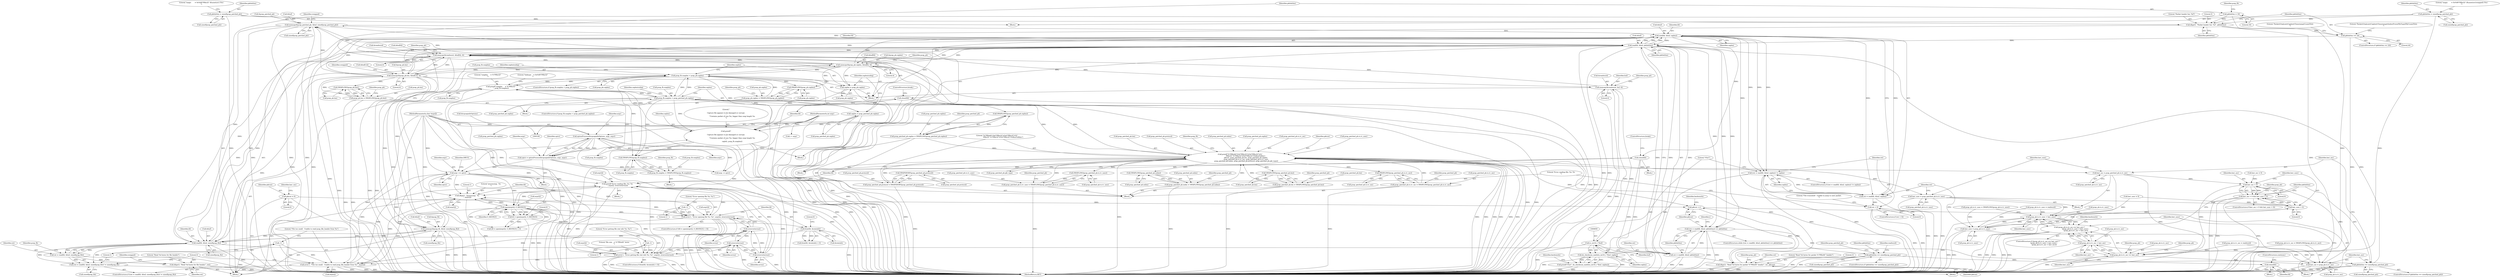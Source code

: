 digraph "0_tcpreplay_d689d14dbcd768c028eab2fb378d849e543dcfe9@API" {
"1000511" [label="(Call,memcpy(&pcap_patched_ph, &buf, sizeof(pcap_patched_ph)))"];
"1000641" [label="(Call,memcpy(&readword, &buf[4], 4))"];
"1000629" [label="(Call,memcpy(&readword, buf, 4))"];
"1000858" [label="(Call,(u_int16_t *)buf)"];
"1000656" [label="(Call,memcpy(&pcap_ph.caplen, &buf[8], 4))"];
"1000725" [label="(Call,pcap_fh.snaplen < pcap_ph.caplen)"];
"1000423" [label="(Call,printf(\"snaplen     = %\"PRIu32\"\n\", pcap_fh.snaplen))"];
"1000744" [label="(Call,printf(\"\n\nCapture file appears to be damaged or corrupt.\n\"\n                        \"Contains packet of size %u, bigger than snap length %u\n\",\n                        caplen, pcap_fh.snaplen))"];
"1000622" [label="(Call,caplen = pcap_patched_ph.caplen)"];
"1000611" [label="(Call,pcap_fh.snaplen < pcap_patched_ph.caplen)"];
"1000582" [label="(Call,printf(\"%\"PRIu64\"\t%4\"PRIu32\"\t\t%4\"PRIu32\"\t\t%\"\n                        PRIx32\".%\"PRIx32\"\t\t%4\"PRIu32\"\t%4hu\t%4hhu\", \n                        pktcnt, pcap_patched_ph.len, pcap_patched_ph.caplen, \n                        pcap_patched_ph.ts.tv_sec, pcap_patched_ph.ts.tv_usec,\n                        pcap_patched_ph.index, pcap_patched_ph.protocol, pcap_patched_ph.pkt_type))"];
"1000494" [label="(Call,dbgx(3, \"Read %d bytes for packet %\"PRIu64\" header\", ret, pktcnt))"];
"1000477" [label="(Call,ret = read(fd, &buf, pkthdrlen))"];
"1000479" [label="(Call,read(fd, &buf, pkthdrlen))"];
"1000829" [label="(Call,read(fd, &buf, caplen))"];
"1000666" [label="(Call,memcpy(&pcap_ph.len, &buf[12], 4))"];
"1000692" [label="(Call,pcap_ph.len = SWAPLONG(pcap_ph.len))"];
"1000696" [label="(Call,SWAPLONG(pcap_ph.len))"];
"1000511" [label="(Call,memcpy(&pcap_patched_ph, &buf, sizeof(pcap_patched_ph)))"];
"1000736" [label="(Call,caplen = pcap_ph.caplen)"];
"1000211" [label="(Call,read(fd, &buf, sizeof(pcap_fh)))"];
"1000186" [label="(Call,fstat(fd, &statinfo))"];
"1000167" [label="(Call,fd = open(argv[i], O_RDONLY))"];
"1000169" [label="(Call,open(argv[i], O_RDONLY))"];
"1000140" [label="(Call,argv += optct)"];
"1000130" [label="(Call,optct = optionProcess(&tcpcapinfoOptions, argc, argv))"];
"1000132" [label="(Call,optionProcess(&tcpcapinfoOptions, argc, argv))"];
"1000109" [label="(MethodParameterIn,int argc)"];
"1000110" [label="(MethodParameterIn,char *argv[])"];
"1000159" [label="(Call,dbgx(1, \"processing:  %s\n\", argv[i]))"];
"1000841" [label="(Call,printf(\"Error reading file: %s: %s\n\", argv[i], strerror(errno)))"];
"1000219" [label="(Call,errx(-1, \"File too small.  Unable to read pcap_file_header from %s\", argv[i]))"];
"1000220" [label="(Call,-1)"];
"1000175" [label="(Call,errx(-1, \"Error opening file %s: %s\", argv[i], strerror(errno)))"];
"1000176" [label="(Call,-1)"];
"1000182" [label="(Call,strerror(errno))"];
"1000198" [label="(Call,strerror(errno))"];
"1000846" [label="(Call,strerror(errno))"];
"1000191" [label="(Call,errx(-1, \"Error getting file stat info %s: %s\", argv[i], strerror(errno)))"];
"1000192" [label="(Call,-1)"];
"1000233" [label="(Call,memcpy(&pcap_fh, &buf, sizeof(pcap_fh)))"];
"1000790" [label="(Call,pkthdrlen == sizeof(pcap_patched_ph))"];
"1000506" [label="(Call,pkthdrlen == sizeof(pcap_patched_ph))"];
"1000476" [label="(Call,(ret = read(fd, &buf, pkthdrlen)) == pkthdrlen)"];
"1000456" [label="(Call,pkthdrlen == 24)"];
"1000451" [label="(Call,dbgx(5, \"Packet header len: %d\", pkthdrlen))"];
"1000267" [label="(Call,pkthdrlen = sizeof(pcap_patched_ph))"];
"1000240" [label="(Call,pkthdrlen = 16)"];
"1000278" [label="(Call,pkthdrlen = sizeof(pcap_patched_ph))"];
"1000486" [label="(Call,pktcnt ++)"];
"1000466" [label="(Call,pktcnt = 0)"];
"1000534" [label="(Call,pcap_patched_ph.len = SWAPLONG(pcap_patched_ph.len))"];
"1000538" [label="(Call,SWAPLONG(pcap_patched_ph.len))"];
"1000526" [label="(Call,pcap_patched_ph.caplen = SWAPLONG(pcap_patched_ph.caplen))"];
"1000530" [label="(Call,SWAPLONG(pcap_patched_ph.caplen))"];
"1000542" [label="(Call,pcap_patched_ph.ts.tv_sec = SWAPLONG(pcap_patched_ph.ts.tv_sec))"];
"1000548" [label="(Call,SWAPLONG(pcap_patched_ph.ts.tv_sec))"];
"1000554" [label="(Call,pcap_patched_ph.ts.tv_usec = SWAPLONG(pcap_patched_ph.ts.tv_usec))"];
"1000560" [label="(Call,SWAPLONG(pcap_patched_ph.ts.tv_usec))"];
"1000566" [label="(Call,pcap_patched_ph.index = SWAPLONG(pcap_patched_ph.index))"];
"1000570" [label="(Call,SWAPLONG(pcap_patched_ph.index))"];
"1000574" [label="(Call,pcap_patched_ph.protocol = SWAPSHORT(pcap_patched_ph.protocol))"];
"1000578" [label="(Call,SWAPSHORT(pcap_patched_ph.protocol))"];
"1000389" [label="(Call,pcap_fh.snaplen = SWAPLONG(pcap_fh.snaplen))"];
"1000393" [label="(Call,SWAPLONG(pcap_fh.snaplen))"];
"1000684" [label="(Call,pcap_ph.caplen = SWAPLONG(pcap_ph.caplen))"];
"1000688" [label="(Call,SWAPLONG(pcap_ph.caplen))"];
"1000208" [label="(Call,(ret = read(fd, &buf, sizeof(pcap_fh))) != sizeof(pcap_fh))"];
"1000209" [label="(Call,ret = read(fd, &buf, sizeof(pcap_fh)))"];
"1000226" [label="(Call,dbgx(3, \"Read %d bytes for file header\", ret))"];
"1000826" [label="(Call,(ret = read(fd, &buf, caplen)) != caplen)"];
"1000857" [label="(Call,do_checksum_math((u_int16_t *)buf, caplen))"];
"1000855" [label="(Call,printf(\"\t%x\t\", do_checksum_math((u_int16_t *)buf, caplen)))"];
"1000827" [label="(Call,ret = read(fd, &buf, caplen))"];
"1000837" [label="(Call,ret < 0)"];
"1000852" [label="(Call,close(fd))"];
"1000795" [label="(Call,last_sec = pcap_patched_ph.ts.tv_sec)"];
"1000755" [label="(Call,last_sec > 0)"];
"1000754" [label="(Call,last_sec > 0 && last_usec > 0)"];
"1000764" [label="(Call,pcap_ph.ts.tv_sec == last_sec)"];
"1000778" [label="(Call,pcap_ph.ts.tv_sec < last_sec)"];
"1000763" [label="(Call,(pcap_ph.ts.tv_sec == last_sec) ? \n                        (pcap_ph.ts.tv_usec < last_usec) : \n                        (pcap_ph.ts.tv_sec < last_sec))"];
"1000811" [label="(Call,last_sec = pcap_ph.ts.tv_sec)"];
"1000802" [label="(Call,last_usec = pcap_patched_ph.ts.tv_usec)"];
"1000758" [label="(Call,last_usec > 0)"];
"1000771" [label="(Call,pcap_ph.ts.tv_usec < last_usec)"];
"1000818" [label="(Call,last_usec = pcap_ph.ts.tv_usec)"];
"1000750" [label="(Call,close(fd))"];
"1000448" [label="(Call,close(fd))"];
"1000177" [label="(Literal,1)"];
"1000797" [label="(Call,pcap_patched_ph.ts.tv_sec)"];
"1000241" [label="(Identifier,pkthdrlen)"];
"1000596" [label="(Call,pcap_patched_ph.ts.tv_usec)"];
"1000830" [label="(Identifier,fd)"];
"1000841" [label="(Call,printf(\"Error reading file: %s: %s\n\", argv[i], strerror(errno)))"];
"1000231" [label="(Identifier,swapped)"];
"1000810" [label="(Block,)"];
"1000764" [label="(Call,pcap_ph.ts.tv_sec == last_sec)"];
"1000498" [label="(Identifier,pktcnt)"];
"1000269" [label="(Call,sizeof(pcap_patched_ph))"];
"1000229" [label="(Identifier,ret)"];
"1000585" [label="(Call,pcap_patched_ph.len)"];
"1000750" [label="(Call,close(fd))"];
"1000568" [label="(Identifier,pcap_patched_ph)"];
"1000762" [label="(ControlStructure,if ((pcap_ph.ts.tv_sec == last_sec) ? \n                        (pcap_ph.ts.tv_usec < last_usec) : \n                        (pcap_ph.ts.tv_sec < last_sec)))"];
"1000494" [label="(Call,dbgx(3, \"Read %d bytes for packet %\"PRIu64\" header\", ret, pktcnt))"];
"1000170" [label="(Call,argv[i])"];
"1000763" [label="(Call,(pcap_ph.ts.tv_sec == last_sec) ? \n                        (pcap_ph.ts.tv_usec < last_usec) : \n                        (pcap_ph.ts.tv_sec < last_sec))"];
"1000222" [label="(Literal,\"File too small.  Unable to read pcap_file_header from %s\")"];
"1000452" [label="(Literal,5)"];
"1000756" [label="(Identifier,last_sec)"];
"1000554" [label="(Call,pcap_patched_ph.ts.tv_usec = SWAPLONG(pcap_patched_ph.ts.tv_usec))"];
"1000629" [label="(Call,memcpy(&readword, buf, 4))"];
"1000851" [label="(Literal,\"File truncated!  Unable to jump to next packet.\n\")"];
"1000752" [label="(ControlStructure,break;)"];
"1000481" [label="(Call,&buf)"];
"1000734" [label="(Identifier,caplentoobig)"];
"1000207" [label="(ControlStructure,if ((ret = read(fd, &buf, sizeof(pcap_fh))) != sizeof(pcap_fh)))"];
"1000495" [label="(Literal,3)"];
"1000839" [label="(Literal,0)"];
"1000484" [label="(Identifier,pkthdrlen)"];
"1000489" [label="(Identifier,backwards)"];
"1000133" [label="(Call,&tcpcapinfoOptions)"];
"1000283" [label="(Literal,\"magic       = 0x%08\"PRIx32\" (Kuznetzov/swapped) (%s)\n\")"];
"1000833" [label="(Identifier,caplen)"];
"1000543" [label="(Call,pcap_patched_ph.ts.tv_sec)"];
"1000486" [label="(Call,pktcnt ++)"];
"1000545" [label="(Identifier,pcap_patched_ph)"];
"1000210" [label="(Identifier,ret)"];
"1000487" [label="(Identifier,pktcnt)"];
"1000507" [label="(Identifier,pkthdrlen)"];
"1000178" [label="(Literal,\"Error opening file %s: %s\")"];
"1000278" [label="(Call,pkthdrlen = sizeof(pcap_patched_ph))"];
"1000199" [label="(Identifier,errno)"];
"1000522" [label="(Block,)"];
"1000767" [label="(Identifier,pcap_ph)"];
"1000661" [label="(Call,&buf[8])"];
"1000794" [label="(Block,)"];
"1000212" [label="(Identifier,fd)"];
"1000137" [label="(Call,argc -= optct)"];
"1000787" [label="(Identifier,backwards)"];
"1000825" [label="(ControlStructure,if ((ret = read(fd, &buf, caplen)) != caplen))"];
"1000641" [label="(Call,memcpy(&readword, &buf[4], 4))"];
"1000567" [label="(Call,pcap_patched_ph.index)"];
"1000516" [label="(Call,sizeof(pcap_patched_ph))"];
"1000612" [label="(Call,pcap_fh.snaplen)"];
"1000188" [label="(Call,&statinfo)"];
"1000455" [label="(ControlStructure,if (pkthdrlen == 24))"];
"1000771" [label="(Call,pcap_ph.ts.tv_usec < last_usec)"];
"1000161" [label="(Literal,\"processing:  %s\n\")"];
"1000157" [label="(Identifier,i)"];
"1000228" [label="(Literal,\"Read %d bytes for file header\")"];
"1000472" [label="(Call,last_usec = 0)"];
"1000132" [label="(Call,optionProcess(&tcpcapinfoOptions, argc, argv))"];
"1000628" [label="(Block,)"];
"1000777" [label="(Identifier,last_usec)"];
"1000234" [label="(Call,&pcap_fh)"];
"1000865" [label="(Identifier,backwards)"];
"1000760" [label="(Literal,0)"];
"1000604" [label="(Call,pcap_patched_ph.protocol)"];
"1000478" [label="(Identifier,ret)"];
"1000743" [label="(Block,)"];
"1000620" [label="(Identifier,caplentoobig)"];
"1000583" [label="(Literal,\"%\"PRIu64\"\t%4\"PRIu32\"\t\t%4\"PRIu32\"\t\t%\"\n                        PRIx32\".%\"PRIx32\"\t\t%4\"PRIu32\"\t%4hu\t%4hhu\")"];
"1000613" [label="(Identifier,pcap_fh)"];
"1000356" [label="(Block,)"];
"1000424" [label="(Literal,\"snaplen     = %\"PRIu32\"\n\")"];
"1000530" [label="(Call,SWAPLONG(pcap_patched_ph.caplen))"];
"1000561" [label="(Call,pcap_patched_ph.ts.tv_usec)"];
"1000759" [label="(Identifier,last_usec)"];
"1000804" [label="(Call,pcap_patched_ph.ts.tv_usec)"];
"1000819" [label="(Identifier,last_usec)"];
"1000219" [label="(Call,errx(-1, \"File too small.  Unable to read pcap_file_header from %s\", argv[i]))"];
"1000837" [label="(Call,ret < 0)"];
"1000445" [label="(Block,)"];
"1000394" [label="(Call,pcap_fh.snaplen)"];
"1000176" [label="(Call,-1)"];
"1000465" [label="(Literal,\"Packet\tOrigLen\t\tCaplen\t\tTimestamp\tCsum\tNote\n\")"];
"1000242" [label="(Literal,16)"];
"1000505" [label="(ControlStructure,if (pkthdrlen == sizeof(pcap_patched_ph)))"];
"1000688" [label="(Call,SWAPLONG(pcap_ph.caplen))"];
"1000860" [label="(Identifier,buf)"];
"1000195" [label="(Call,argv[i])"];
"1000665" [label="(Literal,4)"];
"1000666" [label="(Call,memcpy(&pcap_ph.len, &buf[12], 4))"];
"1000245" [label="(Identifier,pcap_fh)"];
"1000280" [label="(Call,sizeof(pcap_patched_ph))"];
"1000179" [label="(Call,argv[i])"];
"1000227" [label="(Literal,3)"];
"1000536" [label="(Identifier,pcap_patched_ph)"];
"1000393" [label="(Call,SWAPLONG(pcap_fh.snaplen))"];
"1000755" [label="(Call,last_sec > 0)"];
"1000834" [label="(Identifier,caplen)"];
"1000753" [label="(ControlStructure,if (last_sec > 0 && last_usec > 0))"];
"1000501" [label="(Identifier,pcap_ph)"];
"1000846" [label="(Call,strerror(errno))"];
"1000508" [label="(Call,sizeof(pcap_patched_ph))"];
"1000560" [label="(Call,SWAPLONG(pcap_patched_ph.ts.tv_usec))"];
"1000173" [label="(Identifier,O_RDONLY)"];
"1000757" [label="(Literal,0)"];
"1000758" [label="(Call,last_usec > 0)"];
"1000451" [label="(Call,dbgx(5, \"Packet header len: %d\", pkthdrlen))"];
"1000712" [label="(Call,pcap_ph.ts.tv_usec = SWAPLONG(pcap_ph.ts.tv_usec))"];
"1000642" [label="(Call,&readword)"];
"1000649" [label="(Call,pcap_ph.ts.tv_usec = readword)"];
"1000790" [label="(Call,pkthdrlen == sizeof(pcap_patched_ph))"];
"1000703" [label="(Identifier,pcap_ph)"];
"1000479" [label="(Call,read(fd, &buf, pkthdrlen))"];
"1000466" [label="(Call,pktcnt = 0)"];
"1000470" [label="(Identifier,last_sec)"];
"1000226" [label="(Call,dbgx(3, \"Read %d bytes for file header\", ret))"];
"1000634" [label="(Call,pcap_ph.ts.tv_sec = readword)"];
"1000131" [label="(Identifier,optct)"];
"1000476" [label="(Call,(ret = read(fd, &buf, pkthdrlen)) == pkthdrlen)"];
"1000555" [label="(Call,pcap_patched_ph.ts.tv_usec)"];
"1000429" [label="(Literal,\"linktype    = 0x%08\"PRIx32\"\n\")"];
"1000190" [label="(Literal,0)"];
"1000692" [label="(Call,pcap_ph.len = SWAPLONG(pcap_ph.len))"];
"1000633" [label="(Literal,4)"];
"1000737" [label="(Identifier,caplen)"];
"1000138" [label="(Identifier,argc)"];
"1000607" [label="(Call,pcap_patched_ph.pkt_type)"];
"1000469" [label="(Call,last_sec = 0)"];
"1000162" [label="(Call,argv[i])"];
"1000818" [label="(Call,last_usec = pcap_ph.ts.tv_usec)"];
"1000538" [label="(Call,SWAPLONG(pcap_patched_ph.len))"];
"1000644" [label="(Call,&buf[4])"];
"1000770" [label="(Identifier,last_sec)"];
"1000130" [label="(Call,optct = optionProcess(&tcpcapinfoOptions, argc, argv))"];
"1000774" [label="(Identifier,pcap_ph)"];
"1000784" [label="(Identifier,last_sec)"];
"1000778" [label="(Call,pcap_ph.ts.tv_sec < last_sec)"];
"1000813" [label="(Call,pcap_ph.ts.tv_sec)"];
"1000836" [label="(ControlStructure,if (ret < 0))"];
"1000475" [label="(ControlStructure,while ((ret = read(fd, &buf, pkthdrlen)) == pkthdrlen))"];
"1000829" [label="(Call,read(fd, &buf, caplen))"];
"1000724" [label="(ControlStructure,if (pcap_fh.snaplen < pcap_ph.caplen))"];
"1000526" [label="(Call,pcap_patched_ph.caplen = SWAPLONG(pcap_patched_ph.caplen))"];
"1000184" [label="(ControlStructure,if (fstat(fd, &statinfo) < 0))"];
"1000247" [label="(Block,)"];
"1000238" [label="(Call,sizeof(pcap_fh))"];
"1000175" [label="(Call,errx(-1, \"Error opening file %s: %s\", argv[i], strerror(errno)))"];
"1000576" [label="(Identifier,pcap_patched_ph)"];
"1000141" [label="(Identifier,argv)"];
"1000535" [label="(Call,pcap_patched_ph.len)"];
"1000582" [label="(Call,printf(\"%\"PRIu64\"\t%4\"PRIu32\"\t\t%4\"PRIu32\"\t\t%\"\n                        PRIx32\".%\"PRIx32\"\t\t%4\"PRIu32\"\t%4hu\t%4hhu\", \n                        pktcnt, pcap_patched_ph.len, pcap_patched_ph.caplen, \n                        pcap_patched_ph.ts.tv_sec, pcap_patched_ph.ts.tv_usec,\n                        pcap_patched_ph.index, pcap_patched_ph.protocol, pcap_patched_ph.pkt_type))"];
"1000611" [label="(Call,pcap_fh.snaplen < pcap_patched_ph.caplen)"];
"1000678" [label="(Identifier,swapped)"];
"1000268" [label="(Identifier,pkthdrlen)"];
"1000779" [label="(Call,pcap_ph.ts.tv_sec)"];
"1000191" [label="(Call,errx(-1, \"Error getting file stat info %s: %s\", argv[i], strerror(errno)))"];
"1000389" [label="(Call,pcap_fh.snaplen = SWAPLONG(pcap_fh.snaplen))"];
"1000140" [label="(Call,argv += optct)"];
"1000689" [label="(Call,pcap_ph.caplen)"];
"1000843" [label="(Call,argv[i])"];
"1000630" [label="(Call,&readword)"];
"1000828" [label="(Identifier,ret)"];
"1000601" [label="(Call,pcap_patched_ph.index)"];
"1000183" [label="(Identifier,errno)"];
"1000174" [label="(Literal,0)"];
"1000736" [label="(Call,caplen = pcap_ph.caplen)"];
"1000575" [label="(Call,pcap_patched_ph.protocol)"];
"1000847" [label="(Identifier,errno)"];
"1000853" [label="(Identifier,fd)"];
"1000693" [label="(Call,pcap_ph.len)"];
"1000233" [label="(Call,memcpy(&pcap_fh, &buf, sizeof(pcap_fh)))"];
"1000615" [label="(Call,pcap_patched_ph.caplen)"];
"1000842" [label="(Literal,\"Error reading file: %s: %s\n\")"];
"1000192" [label="(Call,-1)"];
"1000457" [label="(Identifier,pkthdrlen)"];
"1000680" [label="(Block,)"];
"1000632" [label="(Identifier,buf)"];
"1000588" [label="(Call,pcap_patched_ph.caplen)"];
"1000542" [label="(Call,pcap_patched_ph.ts.tv_sec = SWAPLONG(pcap_patched_ph.ts.tv_sec))"];
"1000480" [label="(Identifier,fd)"];
"1000456" [label="(Call,pkthdrlen == 24)"];
"1000213" [label="(Call,&buf)"];
"1000458" [label="(Literal,24)"];
"1000520" [label="(Identifier,swapped)"];
"1000158" [label="(Block,)"];
"1000751" [label="(Identifier,fd)"];
"1000622" [label="(Call,caplen = pcap_patched_ph.caplen)"];
"1000198" [label="(Call,strerror(errno))"];
"1000856" [label="(Literal,\"\t%x\t\")"];
"1000208" [label="(Call,(ret = read(fd, &buf, sizeof(pcap_fh))) != sizeof(pcap_fh))"];
"1000745" [label="(Literal,\"\n\nCapture file appears to be damaged or corrupt.\n\"\n                        \"Contains packet of size %u, bigger than snap length %u\n\")"];
"1000657" [label="(Call,&pcap_ph.caplen)"];
"1000186" [label="(Call,fstat(fd, &statinfo))"];
"1000109" [label="(MethodParameterIn,int argc)"];
"1000827" [label="(Call,ret = read(fd, &buf, caplen))"];
"1000110" [label="(MethodParameterIn,char *argv[])"];
"1000512" [label="(Call,&pcap_patched_ph)"];
"1000193" [label="(Literal,1)"];
"1000566" [label="(Call,pcap_patched_ph.index = SWAPLONG(pcap_patched_ph.index))"];
"1000656" [label="(Call,memcpy(&pcap_ph.caplen, &buf[8], 4))"];
"1000215" [label="(Call,sizeof(pcap_fh))"];
"1000803" [label="(Identifier,last_usec)"];
"1000781" [label="(Identifier,pcap_ph)"];
"1000802" [label="(Call,last_usec = pcap_patched_ph.ts.tv_usec)"];
"1000652" [label="(Identifier,pcap_ph)"];
"1000267" [label="(Call,pkthdrlen = sizeof(pcap_patched_ph))"];
"1000454" [label="(Identifier,pkthdrlen)"];
"1000453" [label="(Literal,\"Packet header len: %d\")"];
"1000631" [label="(Identifier,readword)"];
"1000511" [label="(Call,memcpy(&pcap_patched_ph, &buf, sizeof(pcap_patched_ph)))"];
"1000899" [label="(MethodReturn,RET)"];
"1000167" [label="(Call,fd = open(argv[i], O_RDONLY))"];
"1000153" [label="(Call,i < argc)"];
"1000548" [label="(Call,SWAPLONG(pcap_patched_ph.ts.tv_sec))"];
"1000789" [label="(ControlStructure,if (pkthdrlen == sizeof(pcap_patched_ph)))"];
"1000549" [label="(Call,pcap_patched_ph.ts.tv_sec)"];
"1000623" [label="(Identifier,caplen)"];
"1000185" [label="(Call,fstat(fd, &statinfo) < 0)"];
"1000423" [label="(Call,printf(\"snaplen     = %\"PRIu32\"\n\", pcap_fh.snaplen))"];
"1000539" [label="(Call,pcap_patched_ph.len)"];
"1000217" [label="(Call,sizeof(pcap_fh))"];
"1000220" [label="(Call,-1)"];
"1000497" [label="(Identifier,ret)"];
"1000725" [label="(Call,pcap_fh.snaplen < pcap_ph.caplen)"];
"1000135" [label="(Identifier,argc)"];
"1000201" [label="(Literal,\"file size   = %\"PRIu64\" bytes\n\")"];
"1000697" [label="(Call,pcap_ph.len)"];
"1000399" [label="(Identifier,pcap_fh)"];
"1000168" [label="(Identifier,fd)"];
"1000390" [label="(Call,pcap_fh.snaplen)"];
"1000182" [label="(Call,strerror(errno))"];
"1000272" [label="(Literal,\"magic       = 0x%08\"PRIx32\" (Kuznetzov) (%s)\n\")"];
"1000857" [label="(Call,do_checksum_math((u_int16_t *)buf, caplen))"];
"1000855" [label="(Call,printf(\"\t%x\t\", do_checksum_math((u_int16_t *)buf, caplen)))"];
"1000729" [label="(Call,pcap_ph.caplen)"];
"1000637" [label="(Identifier,pcap_ph)"];
"1000746" [label="(Identifier,caplen)"];
"1000165" [label="(ControlStructure,if ((fd = open(argv[i], O_RDONLY)) < 0))"];
"1000531" [label="(Call,pcap_patched_ph.caplen)"];
"1000772" [label="(Call,pcap_ph.ts.tv_usec)"];
"1000450" [label="(ControlStructure,continue;)"];
"1000591" [label="(Call,pcap_patched_ph.ts.tv_sec)"];
"1000648" [label="(Literal,4)"];
"1000223" [label="(Call,argv[i])"];
"1000726" [label="(Call,pcap_fh.snaplen)"];
"1000747" [label="(Call,pcap_fh.snaplen)"];
"1000169" [label="(Call,open(argv[i], O_RDONLY))"];
"1000835" [label="(Block,)"];
"1000861" [label="(Identifier,caplen)"];
"1000831" [label="(Call,&buf)"];
"1000852" [label="(Call,close(fd))"];
"1000671" [label="(Call,&buf[12])"];
"1000145" [label="(Identifier,DBUG)"];
"1000513" [label="(Identifier,pcap_patched_ph)"];
"1000194" [label="(Literal,\"Error getting file stat info %s: %s\")"];
"1000685" [label="(Call,pcap_ph.caplen)"];
"1000485" [label="(Block,)"];
"1000570" [label="(Call,SWAPLONG(pcap_patched_ph.index))"];
"1000166" [label="(Call,(fd = open(argv[i], O_RDONLY)) < 0)"];
"1000111" [label="(Block,)"];
"1000448" [label="(Call,close(fd))"];
"1000218" [label="(Identifier,pcap_fh)"];
"1000571" [label="(Call,pcap_patched_ph.index)"];
"1000854" [label="(ControlStructure,break;)"];
"1000160" [label="(Literal,1)"];
"1000187" [label="(Identifier,fd)"];
"1000496" [label="(Literal,\"Read %d bytes for packet %\"PRIu64\" header\")"];
"1000527" [label="(Call,pcap_patched_ph.caplen)"];
"1000838" [label="(Identifier,ret)"];
"1000795" [label="(Call,last_sec = pcap_patched_ph.ts.tv_sec)"];
"1000754" [label="(Call,last_sec > 0 && last_usec > 0)"];
"1000514" [label="(Call,&buf)"];
"1000684" [label="(Call,pcap_ph.caplen = SWAPLONG(pcap_ph.caplen))"];
"1000765" [label="(Call,pcap_ph.ts.tv_sec)"];
"1000279" [label="(Identifier,pkthdrlen)"];
"1000667" [label="(Call,&pcap_ph.len)"];
"1000579" [label="(Call,pcap_patched_ph.protocol)"];
"1000461" [label="(Literal,\"Packet\tOrigLen\t\tCaplen\t\tTimestamp\t\tIndex\tProto\tPktType\tPktCsum\tNote\n\")"];
"1000221" [label="(Literal,1)"];
"1000796" [label="(Identifier,last_sec)"];
"1000209" [label="(Call,ret = read(fd, &buf, sizeof(pcap_fh)))"];
"1000425" [label="(Call,pcap_fh.snaplen)"];
"1000468" [label="(Literal,0)"];
"1000811" [label="(Call,last_sec = pcap_ph.ts.tv_sec)"];
"1000610" [label="(ControlStructure,if (pcap_fh.snaplen < pcap_patched_ph.caplen))"];
"1000557" [label="(Identifier,pcap_patched_ph)"];
"1000738" [label="(Call,pcap_ph.caplen)"];
"1000792" [label="(Call,sizeof(pcap_patched_ph))"];
"1000858" [label="(Call,(u_int16_t *)buf)"];
"1000584" [label="(Identifier,pktcnt)"];
"1000136" [label="(Identifier,argv)"];
"1000820" [label="(Call,pcap_ph.ts.tv_usec)"];
"1000506" [label="(Call,pkthdrlen == sizeof(pcap_patched_ph))"];
"1000742" [label="(Identifier,caplentoobig)"];
"1000236" [label="(Call,&buf)"];
"1000477" [label="(Call,ret = read(fd, &buf, pkthdrlen))"];
"1000840" [label="(Block,)"];
"1000240" [label="(Call,pkthdrlen = 16)"];
"1000510" [label="(Block,)"];
"1000449" [label="(Identifier,fd)"];
"1000467" [label="(Identifier,pktcnt)"];
"1000744" [label="(Call,printf(\"\n\nCapture file appears to be damaged or corrupt.\n\"\n                        \"Contains packet of size %u, bigger than snap length %u\n\",\n                        caplen, pcap_fh.snaplen))"];
"1000574" [label="(Call,pcap_patched_ph.protocol = SWAPSHORT(pcap_patched_ph.protocol))"];
"1000483" [label="(Identifier,pkthdrlen)"];
"1000142" [label="(Identifier,optct)"];
"1000700" [label="(Call,pcap_ph.ts.tv_sec = SWAPLONG(pcap_ph.ts.tv_sec))"];
"1000694" [label="(Identifier,pcap_ph)"];
"1000669" [label="(Identifier,pcap_ph)"];
"1000826" [label="(Call,(ret = read(fd, &buf, caplen)) != caplen)"];
"1000791" [label="(Identifier,pkthdrlen)"];
"1000578" [label="(Call,SWAPSHORT(pcap_patched_ph.protocol))"];
"1000812" [label="(Identifier,last_sec)"];
"1000534" [label="(Call,pcap_patched_ph.len = SWAPLONG(pcap_patched_ph.len))"];
"1000696" [label="(Call,SWAPLONG(pcap_ph.len))"];
"1000675" [label="(Literal,4)"];
"1000159" [label="(Call,dbgx(1, \"processing:  %s\n\", argv[i]))"];
"1000211" [label="(Call,read(fd, &buf, sizeof(pcap_fh)))"];
"1000624" [label="(Call,pcap_patched_ph.caplen)"];
"1000511" -> "1000510"  [label="AST: "];
"1000511" -> "1000516"  [label="CFG: "];
"1000512" -> "1000511"  [label="AST: "];
"1000514" -> "1000511"  [label="AST: "];
"1000516" -> "1000511"  [label="AST: "];
"1000520" -> "1000511"  [label="CFG: "];
"1000511" -> "1000899"  [label="DDG: "];
"1000511" -> "1000899"  [label="DDG: "];
"1000511" -> "1000899"  [label="DDG: "];
"1000511" -> "1000211"  [label="DDG: "];
"1000641" -> "1000511"  [label="DDG: "];
"1000656" -> "1000511"  [label="DDG: "];
"1000666" -> "1000511"  [label="DDG: "];
"1000479" -> "1000511"  [label="DDG: "];
"1000511" -> "1000829"  [label="DDG: "];
"1000641" -> "1000628"  [label="AST: "];
"1000641" -> "1000648"  [label="CFG: "];
"1000642" -> "1000641"  [label="AST: "];
"1000644" -> "1000641"  [label="AST: "];
"1000648" -> "1000641"  [label="AST: "];
"1000652" -> "1000641"  [label="CFG: "];
"1000641" -> "1000899"  [label="DDG: "];
"1000641" -> "1000899"  [label="DDG: "];
"1000641" -> "1000899"  [label="DDG: "];
"1000641" -> "1000211"  [label="DDG: "];
"1000641" -> "1000233"  [label="DDG: "];
"1000641" -> "1000479"  [label="DDG: "];
"1000641" -> "1000629"  [label="DDG: "];
"1000629" -> "1000641"  [label="DDG: "];
"1000656" -> "1000641"  [label="DDG: "];
"1000666" -> "1000641"  [label="DDG: "];
"1000479" -> "1000641"  [label="DDG: "];
"1000641" -> "1000656"  [label="DDG: "];
"1000641" -> "1000666"  [label="DDG: "];
"1000641" -> "1000829"  [label="DDG: "];
"1000629" -> "1000628"  [label="AST: "];
"1000629" -> "1000633"  [label="CFG: "];
"1000630" -> "1000629"  [label="AST: "];
"1000632" -> "1000629"  [label="AST: "];
"1000633" -> "1000629"  [label="AST: "];
"1000637" -> "1000629"  [label="CFG: "];
"1000629" -> "1000899"  [label="DDG: "];
"1000629" -> "1000899"  [label="DDG: "];
"1000858" -> "1000629"  [label="DDG: "];
"1000629" -> "1000858"  [label="DDG: "];
"1000858" -> "1000857"  [label="AST: "];
"1000858" -> "1000860"  [label="CFG: "];
"1000859" -> "1000858"  [label="AST: "];
"1000860" -> "1000858"  [label="AST: "];
"1000861" -> "1000858"  [label="CFG: "];
"1000858" -> "1000899"  [label="DDG: "];
"1000858" -> "1000857"  [label="DDG: "];
"1000656" -> "1000628"  [label="AST: "];
"1000656" -> "1000665"  [label="CFG: "];
"1000657" -> "1000656"  [label="AST: "];
"1000661" -> "1000656"  [label="AST: "];
"1000665" -> "1000656"  [label="AST: "];
"1000669" -> "1000656"  [label="CFG: "];
"1000656" -> "1000899"  [label="DDG: "];
"1000656" -> "1000899"  [label="DDG: "];
"1000656" -> "1000899"  [label="DDG: "];
"1000656" -> "1000211"  [label="DDG: "];
"1000656" -> "1000233"  [label="DDG: "];
"1000656" -> "1000479"  [label="DDG: "];
"1000725" -> "1000656"  [label="DDG: "];
"1000666" -> "1000656"  [label="DDG: "];
"1000479" -> "1000656"  [label="DDG: "];
"1000656" -> "1000666"  [label="DDG: "];
"1000656" -> "1000688"  [label="DDG: "];
"1000656" -> "1000725"  [label="DDG: "];
"1000656" -> "1000736"  [label="DDG: "];
"1000656" -> "1000829"  [label="DDG: "];
"1000725" -> "1000724"  [label="AST: "];
"1000725" -> "1000729"  [label="CFG: "];
"1000726" -> "1000725"  [label="AST: "];
"1000729" -> "1000725"  [label="AST: "];
"1000734" -> "1000725"  [label="CFG: "];
"1000737" -> "1000725"  [label="CFG: "];
"1000725" -> "1000899"  [label="DDG: "];
"1000725" -> "1000899"  [label="DDG: "];
"1000725" -> "1000393"  [label="DDG: "];
"1000725" -> "1000423"  [label="DDG: "];
"1000725" -> "1000611"  [label="DDG: "];
"1000725" -> "1000688"  [label="DDG: "];
"1000423" -> "1000725"  [label="DDG: "];
"1000611" -> "1000725"  [label="DDG: "];
"1000684" -> "1000725"  [label="DDG: "];
"1000725" -> "1000736"  [label="DDG: "];
"1000725" -> "1000744"  [label="DDG: "];
"1000423" -> "1000158"  [label="AST: "];
"1000423" -> "1000425"  [label="CFG: "];
"1000424" -> "1000423"  [label="AST: "];
"1000425" -> "1000423"  [label="AST: "];
"1000429" -> "1000423"  [label="CFG: "];
"1000423" -> "1000899"  [label="DDG: "];
"1000423" -> "1000899"  [label="DDG: "];
"1000423" -> "1000393"  [label="DDG: "];
"1000744" -> "1000423"  [label="DDG: "];
"1000611" -> "1000423"  [label="DDG: "];
"1000389" -> "1000423"  [label="DDG: "];
"1000423" -> "1000611"  [label="DDG: "];
"1000744" -> "1000743"  [label="AST: "];
"1000744" -> "1000747"  [label="CFG: "];
"1000745" -> "1000744"  [label="AST: "];
"1000746" -> "1000744"  [label="AST: "];
"1000747" -> "1000744"  [label="AST: "];
"1000751" -> "1000744"  [label="CFG: "];
"1000744" -> "1000899"  [label="DDG: "];
"1000744" -> "1000899"  [label="DDG: "];
"1000744" -> "1000899"  [label="DDG: "];
"1000744" -> "1000393"  [label="DDG: "];
"1000622" -> "1000744"  [label="DDG: "];
"1000736" -> "1000744"  [label="DDG: "];
"1000611" -> "1000744"  [label="DDG: "];
"1000622" -> "1000510"  [label="AST: "];
"1000622" -> "1000624"  [label="CFG: "];
"1000623" -> "1000622"  [label="AST: "];
"1000624" -> "1000622"  [label="AST: "];
"1000742" -> "1000622"  [label="CFG: "];
"1000622" -> "1000899"  [label="DDG: "];
"1000611" -> "1000622"  [label="DDG: "];
"1000622" -> "1000829"  [label="DDG: "];
"1000611" -> "1000610"  [label="AST: "];
"1000611" -> "1000615"  [label="CFG: "];
"1000612" -> "1000611"  [label="AST: "];
"1000615" -> "1000611"  [label="AST: "];
"1000620" -> "1000611"  [label="CFG: "];
"1000623" -> "1000611"  [label="CFG: "];
"1000611" -> "1000899"  [label="DDG: "];
"1000611" -> "1000899"  [label="DDG: "];
"1000611" -> "1000393"  [label="DDG: "];
"1000611" -> "1000530"  [label="DDG: "];
"1000611" -> "1000582"  [label="DDG: "];
"1000582" -> "1000611"  [label="DDG: "];
"1000582" -> "1000510"  [label="AST: "];
"1000582" -> "1000607"  [label="CFG: "];
"1000583" -> "1000582"  [label="AST: "];
"1000584" -> "1000582"  [label="AST: "];
"1000585" -> "1000582"  [label="AST: "];
"1000588" -> "1000582"  [label="AST: "];
"1000591" -> "1000582"  [label="AST: "];
"1000596" -> "1000582"  [label="AST: "];
"1000601" -> "1000582"  [label="AST: "];
"1000604" -> "1000582"  [label="AST: "];
"1000607" -> "1000582"  [label="AST: "];
"1000613" -> "1000582"  [label="CFG: "];
"1000582" -> "1000899"  [label="DDG: "];
"1000582" -> "1000899"  [label="DDG: "];
"1000582" -> "1000899"  [label="DDG: "];
"1000582" -> "1000899"  [label="DDG: "];
"1000582" -> "1000899"  [label="DDG: "];
"1000582" -> "1000899"  [label="DDG: "];
"1000582" -> "1000899"  [label="DDG: "];
"1000582" -> "1000899"  [label="DDG: "];
"1000582" -> "1000486"  [label="DDG: "];
"1000582" -> "1000538"  [label="DDG: "];
"1000582" -> "1000548"  [label="DDG: "];
"1000582" -> "1000560"  [label="DDG: "];
"1000582" -> "1000570"  [label="DDG: "];
"1000582" -> "1000578"  [label="DDG: "];
"1000494" -> "1000582"  [label="DDG: "];
"1000534" -> "1000582"  [label="DDG: "];
"1000526" -> "1000582"  [label="DDG: "];
"1000542" -> "1000582"  [label="DDG: "];
"1000554" -> "1000582"  [label="DDG: "];
"1000566" -> "1000582"  [label="DDG: "];
"1000574" -> "1000582"  [label="DDG: "];
"1000582" -> "1000795"  [label="DDG: "];
"1000582" -> "1000802"  [label="DDG: "];
"1000494" -> "1000485"  [label="AST: "];
"1000494" -> "1000498"  [label="CFG: "];
"1000495" -> "1000494"  [label="AST: "];
"1000496" -> "1000494"  [label="AST: "];
"1000497" -> "1000494"  [label="AST: "];
"1000498" -> "1000494"  [label="AST: "];
"1000501" -> "1000494"  [label="CFG: "];
"1000494" -> "1000899"  [label="DDG: "];
"1000494" -> "1000899"  [label="DDG: "];
"1000494" -> "1000899"  [label="DDG: "];
"1000494" -> "1000486"  [label="DDG: "];
"1000477" -> "1000494"  [label="DDG: "];
"1000486" -> "1000494"  [label="DDG: "];
"1000477" -> "1000476"  [label="AST: "];
"1000477" -> "1000479"  [label="CFG: "];
"1000478" -> "1000477"  [label="AST: "];
"1000479" -> "1000477"  [label="AST: "];
"1000484" -> "1000477"  [label="CFG: "];
"1000477" -> "1000899"  [label="DDG: "];
"1000477" -> "1000899"  [label="DDG: "];
"1000477" -> "1000476"  [label="DDG: "];
"1000479" -> "1000477"  [label="DDG: "];
"1000479" -> "1000477"  [label="DDG: "];
"1000479" -> "1000477"  [label="DDG: "];
"1000479" -> "1000483"  [label="CFG: "];
"1000480" -> "1000479"  [label="AST: "];
"1000481" -> "1000479"  [label="AST: "];
"1000483" -> "1000479"  [label="AST: "];
"1000479" -> "1000899"  [label="DDG: "];
"1000479" -> "1000899"  [label="DDG: "];
"1000479" -> "1000211"  [label="DDG: "];
"1000479" -> "1000476"  [label="DDG: "];
"1000479" -> "1000476"  [label="DDG: "];
"1000479" -> "1000476"  [label="DDG: "];
"1000829" -> "1000479"  [label="DDG: "];
"1000829" -> "1000479"  [label="DDG: "];
"1000211" -> "1000479"  [label="DDG: "];
"1000233" -> "1000479"  [label="DDG: "];
"1000666" -> "1000479"  [label="DDG: "];
"1000790" -> "1000479"  [label="DDG: "];
"1000456" -> "1000479"  [label="DDG: "];
"1000479" -> "1000666"  [label="DDG: "];
"1000479" -> "1000750"  [label="DDG: "];
"1000479" -> "1000829"  [label="DDG: "];
"1000479" -> "1000829"  [label="DDG: "];
"1000829" -> "1000827"  [label="AST: "];
"1000829" -> "1000833"  [label="CFG: "];
"1000830" -> "1000829"  [label="AST: "];
"1000831" -> "1000829"  [label="AST: "];
"1000833" -> "1000829"  [label="AST: "];
"1000827" -> "1000829"  [label="CFG: "];
"1000829" -> "1000899"  [label="DDG: "];
"1000829" -> "1000211"  [label="DDG: "];
"1000829" -> "1000826"  [label="DDG: "];
"1000829" -> "1000826"  [label="DDG: "];
"1000829" -> "1000826"  [label="DDG: "];
"1000829" -> "1000827"  [label="DDG: "];
"1000829" -> "1000827"  [label="DDG: "];
"1000829" -> "1000827"  [label="DDG: "];
"1000666" -> "1000829"  [label="DDG: "];
"1000736" -> "1000829"  [label="DDG: "];
"1000829" -> "1000852"  [label="DDG: "];
"1000666" -> "1000628"  [label="AST: "];
"1000666" -> "1000675"  [label="CFG: "];
"1000667" -> "1000666"  [label="AST: "];
"1000671" -> "1000666"  [label="AST: "];
"1000675" -> "1000666"  [label="AST: "];
"1000678" -> "1000666"  [label="CFG: "];
"1000666" -> "1000899"  [label="DDG: "];
"1000666" -> "1000899"  [label="DDG: "];
"1000666" -> "1000899"  [label="DDG: "];
"1000666" -> "1000211"  [label="DDG: "];
"1000666" -> "1000233"  [label="DDG: "];
"1000692" -> "1000666"  [label="DDG: "];
"1000666" -> "1000696"  [label="DDG: "];
"1000692" -> "1000680"  [label="AST: "];
"1000692" -> "1000696"  [label="CFG: "];
"1000693" -> "1000692"  [label="AST: "];
"1000696" -> "1000692"  [label="AST: "];
"1000703" -> "1000692"  [label="CFG: "];
"1000692" -> "1000899"  [label="DDG: "];
"1000692" -> "1000899"  [label="DDG: "];
"1000696" -> "1000692"  [label="DDG: "];
"1000692" -> "1000696"  [label="DDG: "];
"1000696" -> "1000697"  [label="CFG: "];
"1000697" -> "1000696"  [label="AST: "];
"1000736" -> "1000628"  [label="AST: "];
"1000736" -> "1000738"  [label="CFG: "];
"1000737" -> "1000736"  [label="AST: "];
"1000738" -> "1000736"  [label="AST: "];
"1000742" -> "1000736"  [label="CFG: "];
"1000736" -> "1000899"  [label="DDG: "];
"1000211" -> "1000209"  [label="AST: "];
"1000211" -> "1000215"  [label="CFG: "];
"1000212" -> "1000211"  [label="AST: "];
"1000213" -> "1000211"  [label="AST: "];
"1000215" -> "1000211"  [label="AST: "];
"1000209" -> "1000211"  [label="CFG: "];
"1000211" -> "1000899"  [label="DDG: "];
"1000211" -> "1000208"  [label="DDG: "];
"1000211" -> "1000208"  [label="DDG: "];
"1000211" -> "1000209"  [label="DDG: "];
"1000211" -> "1000209"  [label="DDG: "];
"1000186" -> "1000211"  [label="DDG: "];
"1000233" -> "1000211"  [label="DDG: "];
"1000211" -> "1000233"  [label="DDG: "];
"1000211" -> "1000448"  [label="DDG: "];
"1000186" -> "1000185"  [label="AST: "];
"1000186" -> "1000188"  [label="CFG: "];
"1000187" -> "1000186"  [label="AST: "];
"1000188" -> "1000186"  [label="AST: "];
"1000190" -> "1000186"  [label="CFG: "];
"1000186" -> "1000899"  [label="DDG: "];
"1000186" -> "1000185"  [label="DDG: "];
"1000186" -> "1000185"  [label="DDG: "];
"1000167" -> "1000186"  [label="DDG: "];
"1000167" -> "1000166"  [label="AST: "];
"1000167" -> "1000169"  [label="CFG: "];
"1000168" -> "1000167"  [label="AST: "];
"1000169" -> "1000167"  [label="AST: "];
"1000174" -> "1000167"  [label="CFG: "];
"1000167" -> "1000899"  [label="DDG: "];
"1000167" -> "1000166"  [label="DDG: "];
"1000169" -> "1000167"  [label="DDG: "];
"1000169" -> "1000167"  [label="DDG: "];
"1000169" -> "1000173"  [label="CFG: "];
"1000170" -> "1000169"  [label="AST: "];
"1000173" -> "1000169"  [label="AST: "];
"1000169" -> "1000899"  [label="DDG: "];
"1000169" -> "1000899"  [label="DDG: "];
"1000169" -> "1000159"  [label="DDG: "];
"1000169" -> "1000166"  [label="DDG: "];
"1000169" -> "1000166"  [label="DDG: "];
"1000140" -> "1000169"  [label="DDG: "];
"1000159" -> "1000169"  [label="DDG: "];
"1000110" -> "1000169"  [label="DDG: "];
"1000169" -> "1000175"  [label="DDG: "];
"1000169" -> "1000191"  [label="DDG: "];
"1000169" -> "1000219"  [label="DDG: "];
"1000169" -> "1000841"  [label="DDG: "];
"1000140" -> "1000111"  [label="AST: "];
"1000140" -> "1000142"  [label="CFG: "];
"1000141" -> "1000140"  [label="AST: "];
"1000142" -> "1000140"  [label="AST: "];
"1000145" -> "1000140"  [label="CFG: "];
"1000140" -> "1000899"  [label="DDG: "];
"1000140" -> "1000899"  [label="DDG: "];
"1000130" -> "1000140"  [label="DDG: "];
"1000132" -> "1000140"  [label="DDG: "];
"1000110" -> "1000140"  [label="DDG: "];
"1000140" -> "1000159"  [label="DDG: "];
"1000140" -> "1000175"  [label="DDG: "];
"1000140" -> "1000191"  [label="DDG: "];
"1000140" -> "1000219"  [label="DDG: "];
"1000140" -> "1000841"  [label="DDG: "];
"1000130" -> "1000111"  [label="AST: "];
"1000130" -> "1000132"  [label="CFG: "];
"1000131" -> "1000130"  [label="AST: "];
"1000132" -> "1000130"  [label="AST: "];
"1000138" -> "1000130"  [label="CFG: "];
"1000130" -> "1000899"  [label="DDG: "];
"1000132" -> "1000130"  [label="DDG: "];
"1000132" -> "1000130"  [label="DDG: "];
"1000132" -> "1000130"  [label="DDG: "];
"1000130" -> "1000137"  [label="DDG: "];
"1000132" -> "1000136"  [label="CFG: "];
"1000133" -> "1000132"  [label="AST: "];
"1000135" -> "1000132"  [label="AST: "];
"1000136" -> "1000132"  [label="AST: "];
"1000132" -> "1000899"  [label="DDG: "];
"1000109" -> "1000132"  [label="DDG: "];
"1000110" -> "1000132"  [label="DDG: "];
"1000132" -> "1000137"  [label="DDG: "];
"1000109" -> "1000108"  [label="AST: "];
"1000109" -> "1000899"  [label="DDG: "];
"1000109" -> "1000137"  [label="DDG: "];
"1000109" -> "1000153"  [label="DDG: "];
"1000110" -> "1000108"  [label="AST: "];
"1000110" -> "1000899"  [label="DDG: "];
"1000110" -> "1000159"  [label="DDG: "];
"1000110" -> "1000175"  [label="DDG: "];
"1000110" -> "1000191"  [label="DDG: "];
"1000110" -> "1000219"  [label="DDG: "];
"1000110" -> "1000841"  [label="DDG: "];
"1000159" -> "1000158"  [label="AST: "];
"1000159" -> "1000162"  [label="CFG: "];
"1000160" -> "1000159"  [label="AST: "];
"1000161" -> "1000159"  [label="AST: "];
"1000162" -> "1000159"  [label="AST: "];
"1000168" -> "1000159"  [label="CFG: "];
"1000159" -> "1000899"  [label="DDG: "];
"1000841" -> "1000159"  [label="DDG: "];
"1000219" -> "1000159"  [label="DDG: "];
"1000175" -> "1000159"  [label="DDG: "];
"1000191" -> "1000159"  [label="DDG: "];
"1000841" -> "1000840"  [label="AST: "];
"1000841" -> "1000846"  [label="CFG: "];
"1000842" -> "1000841"  [label="AST: "];
"1000843" -> "1000841"  [label="AST: "];
"1000846" -> "1000841"  [label="AST: "];
"1000853" -> "1000841"  [label="CFG: "];
"1000841" -> "1000899"  [label="DDG: "];
"1000841" -> "1000899"  [label="DDG: "];
"1000841" -> "1000899"  [label="DDG: "];
"1000219" -> "1000841"  [label="DDG: "];
"1000175" -> "1000841"  [label="DDG: "];
"1000191" -> "1000841"  [label="DDG: "];
"1000846" -> "1000841"  [label="DDG: "];
"1000219" -> "1000207"  [label="AST: "];
"1000219" -> "1000223"  [label="CFG: "];
"1000220" -> "1000219"  [label="AST: "];
"1000222" -> "1000219"  [label="AST: "];
"1000223" -> "1000219"  [label="AST: "];
"1000227" -> "1000219"  [label="CFG: "];
"1000219" -> "1000899"  [label="DDG: "];
"1000219" -> "1000899"  [label="DDG: "];
"1000219" -> "1000899"  [label="DDG: "];
"1000220" -> "1000219"  [label="DDG: "];
"1000175" -> "1000219"  [label="DDG: "];
"1000191" -> "1000219"  [label="DDG: "];
"1000220" -> "1000221"  [label="CFG: "];
"1000221" -> "1000220"  [label="AST: "];
"1000222" -> "1000220"  [label="CFG: "];
"1000175" -> "1000165"  [label="AST: "];
"1000175" -> "1000182"  [label="CFG: "];
"1000176" -> "1000175"  [label="AST: "];
"1000178" -> "1000175"  [label="AST: "];
"1000179" -> "1000175"  [label="AST: "];
"1000182" -> "1000175"  [label="AST: "];
"1000187" -> "1000175"  [label="CFG: "];
"1000175" -> "1000899"  [label="DDG: "];
"1000175" -> "1000899"  [label="DDG: "];
"1000175" -> "1000899"  [label="DDG: "];
"1000175" -> "1000899"  [label="DDG: "];
"1000176" -> "1000175"  [label="DDG: "];
"1000182" -> "1000175"  [label="DDG: "];
"1000175" -> "1000191"  [label="DDG: "];
"1000176" -> "1000177"  [label="CFG: "];
"1000177" -> "1000176"  [label="AST: "];
"1000178" -> "1000176"  [label="CFG: "];
"1000182" -> "1000183"  [label="CFG: "];
"1000183" -> "1000182"  [label="AST: "];
"1000182" -> "1000899"  [label="DDG: "];
"1000198" -> "1000182"  [label="DDG: "];
"1000846" -> "1000182"  [label="DDG: "];
"1000182" -> "1000198"  [label="DDG: "];
"1000182" -> "1000846"  [label="DDG: "];
"1000198" -> "1000191"  [label="AST: "];
"1000198" -> "1000199"  [label="CFG: "];
"1000199" -> "1000198"  [label="AST: "];
"1000191" -> "1000198"  [label="CFG: "];
"1000198" -> "1000899"  [label="DDG: "];
"1000198" -> "1000191"  [label="DDG: "];
"1000846" -> "1000198"  [label="DDG: "];
"1000198" -> "1000846"  [label="DDG: "];
"1000846" -> "1000847"  [label="CFG: "];
"1000847" -> "1000846"  [label="AST: "];
"1000846" -> "1000899"  [label="DDG: "];
"1000191" -> "1000184"  [label="AST: "];
"1000192" -> "1000191"  [label="AST: "];
"1000194" -> "1000191"  [label="AST: "];
"1000195" -> "1000191"  [label="AST: "];
"1000201" -> "1000191"  [label="CFG: "];
"1000191" -> "1000899"  [label="DDG: "];
"1000191" -> "1000899"  [label="DDG: "];
"1000191" -> "1000899"  [label="DDG: "];
"1000191" -> "1000899"  [label="DDG: "];
"1000192" -> "1000191"  [label="DDG: "];
"1000192" -> "1000193"  [label="CFG: "];
"1000193" -> "1000192"  [label="AST: "];
"1000194" -> "1000192"  [label="CFG: "];
"1000233" -> "1000158"  [label="AST: "];
"1000233" -> "1000238"  [label="CFG: "];
"1000234" -> "1000233"  [label="AST: "];
"1000236" -> "1000233"  [label="AST: "];
"1000238" -> "1000233"  [label="AST: "];
"1000241" -> "1000233"  [label="CFG: "];
"1000233" -> "1000899"  [label="DDG: "];
"1000233" -> "1000899"  [label="DDG: "];
"1000233" -> "1000899"  [label="DDG: "];
"1000790" -> "1000789"  [label="AST: "];
"1000790" -> "1000792"  [label="CFG: "];
"1000791" -> "1000790"  [label="AST: "];
"1000792" -> "1000790"  [label="AST: "];
"1000796" -> "1000790"  [label="CFG: "];
"1000812" -> "1000790"  [label="CFG: "];
"1000790" -> "1000899"  [label="DDG: "];
"1000790" -> "1000899"  [label="DDG: "];
"1000506" -> "1000790"  [label="DDG: "];
"1000506" -> "1000505"  [label="AST: "];
"1000506" -> "1000508"  [label="CFG: "];
"1000507" -> "1000506"  [label="AST: "];
"1000508" -> "1000506"  [label="AST: "];
"1000513" -> "1000506"  [label="CFG: "];
"1000631" -> "1000506"  [label="CFG: "];
"1000506" -> "1000899"  [label="DDG: "];
"1000506" -> "1000899"  [label="DDG: "];
"1000476" -> "1000506"  [label="DDG: "];
"1000476" -> "1000475"  [label="AST: "];
"1000476" -> "1000484"  [label="CFG: "];
"1000484" -> "1000476"  [label="AST: "];
"1000487" -> "1000476"  [label="CFG: "];
"1000157" -> "1000476"  [label="CFG: "];
"1000476" -> "1000899"  [label="DDG: "];
"1000476" -> "1000899"  [label="DDG: "];
"1000456" -> "1000455"  [label="AST: "];
"1000456" -> "1000458"  [label="CFG: "];
"1000457" -> "1000456"  [label="AST: "];
"1000458" -> "1000456"  [label="AST: "];
"1000461" -> "1000456"  [label="CFG: "];
"1000465" -> "1000456"  [label="CFG: "];
"1000456" -> "1000899"  [label="DDG: "];
"1000451" -> "1000456"  [label="DDG: "];
"1000451" -> "1000158"  [label="AST: "];
"1000451" -> "1000454"  [label="CFG: "];
"1000452" -> "1000451"  [label="AST: "];
"1000453" -> "1000451"  [label="AST: "];
"1000454" -> "1000451"  [label="AST: "];
"1000457" -> "1000451"  [label="CFG: "];
"1000451" -> "1000899"  [label="DDG: "];
"1000267" -> "1000451"  [label="DDG: "];
"1000240" -> "1000451"  [label="DDG: "];
"1000278" -> "1000451"  [label="DDG: "];
"1000267" -> "1000247"  [label="AST: "];
"1000267" -> "1000269"  [label="CFG: "];
"1000268" -> "1000267"  [label="AST: "];
"1000269" -> "1000267"  [label="AST: "];
"1000272" -> "1000267"  [label="CFG: "];
"1000267" -> "1000899"  [label="DDG: "];
"1000240" -> "1000158"  [label="AST: "];
"1000240" -> "1000242"  [label="CFG: "];
"1000241" -> "1000240"  [label="AST: "];
"1000242" -> "1000240"  [label="AST: "];
"1000245" -> "1000240"  [label="CFG: "];
"1000240" -> "1000899"  [label="DDG: "];
"1000278" -> "1000247"  [label="AST: "];
"1000278" -> "1000280"  [label="CFG: "];
"1000279" -> "1000278"  [label="AST: "];
"1000280" -> "1000278"  [label="AST: "];
"1000283" -> "1000278"  [label="CFG: "];
"1000278" -> "1000899"  [label="DDG: "];
"1000486" -> "1000485"  [label="AST: "];
"1000486" -> "1000487"  [label="CFG: "];
"1000487" -> "1000486"  [label="AST: "];
"1000489" -> "1000486"  [label="CFG: "];
"1000466" -> "1000486"  [label="DDG: "];
"1000466" -> "1000158"  [label="AST: "];
"1000466" -> "1000468"  [label="CFG: "];
"1000467" -> "1000466"  [label="AST: "];
"1000468" -> "1000466"  [label="AST: "];
"1000470" -> "1000466"  [label="CFG: "];
"1000466" -> "1000899"  [label="DDG: "];
"1000534" -> "1000522"  [label="AST: "];
"1000534" -> "1000538"  [label="CFG: "];
"1000535" -> "1000534"  [label="AST: "];
"1000538" -> "1000534"  [label="AST: "];
"1000545" -> "1000534"  [label="CFG: "];
"1000534" -> "1000899"  [label="DDG: "];
"1000538" -> "1000534"  [label="DDG: "];
"1000538" -> "1000539"  [label="CFG: "];
"1000539" -> "1000538"  [label="AST: "];
"1000526" -> "1000522"  [label="AST: "];
"1000526" -> "1000530"  [label="CFG: "];
"1000527" -> "1000526"  [label="AST: "];
"1000530" -> "1000526"  [label="AST: "];
"1000536" -> "1000526"  [label="CFG: "];
"1000526" -> "1000899"  [label="DDG: "];
"1000530" -> "1000526"  [label="DDG: "];
"1000530" -> "1000531"  [label="CFG: "];
"1000531" -> "1000530"  [label="AST: "];
"1000542" -> "1000522"  [label="AST: "];
"1000542" -> "1000548"  [label="CFG: "];
"1000543" -> "1000542"  [label="AST: "];
"1000548" -> "1000542"  [label="AST: "];
"1000557" -> "1000542"  [label="CFG: "];
"1000542" -> "1000899"  [label="DDG: "];
"1000548" -> "1000542"  [label="DDG: "];
"1000548" -> "1000549"  [label="CFG: "];
"1000549" -> "1000548"  [label="AST: "];
"1000554" -> "1000522"  [label="AST: "];
"1000554" -> "1000560"  [label="CFG: "];
"1000555" -> "1000554"  [label="AST: "];
"1000560" -> "1000554"  [label="AST: "];
"1000568" -> "1000554"  [label="CFG: "];
"1000554" -> "1000899"  [label="DDG: "];
"1000560" -> "1000554"  [label="DDG: "];
"1000560" -> "1000561"  [label="CFG: "];
"1000561" -> "1000560"  [label="AST: "];
"1000566" -> "1000522"  [label="AST: "];
"1000566" -> "1000570"  [label="CFG: "];
"1000567" -> "1000566"  [label="AST: "];
"1000570" -> "1000566"  [label="AST: "];
"1000576" -> "1000566"  [label="CFG: "];
"1000566" -> "1000899"  [label="DDG: "];
"1000570" -> "1000566"  [label="DDG: "];
"1000570" -> "1000571"  [label="CFG: "];
"1000571" -> "1000570"  [label="AST: "];
"1000574" -> "1000522"  [label="AST: "];
"1000574" -> "1000578"  [label="CFG: "];
"1000575" -> "1000574"  [label="AST: "];
"1000578" -> "1000574"  [label="AST: "];
"1000583" -> "1000574"  [label="CFG: "];
"1000574" -> "1000899"  [label="DDG: "];
"1000578" -> "1000574"  [label="DDG: "];
"1000578" -> "1000579"  [label="CFG: "];
"1000579" -> "1000578"  [label="AST: "];
"1000389" -> "1000356"  [label="AST: "];
"1000389" -> "1000393"  [label="CFG: "];
"1000390" -> "1000389"  [label="AST: "];
"1000393" -> "1000389"  [label="AST: "];
"1000399" -> "1000389"  [label="CFG: "];
"1000389" -> "1000899"  [label="DDG: "];
"1000393" -> "1000389"  [label="DDG: "];
"1000393" -> "1000394"  [label="CFG: "];
"1000394" -> "1000393"  [label="AST: "];
"1000684" -> "1000680"  [label="AST: "];
"1000684" -> "1000688"  [label="CFG: "];
"1000685" -> "1000684"  [label="AST: "];
"1000688" -> "1000684"  [label="AST: "];
"1000694" -> "1000684"  [label="CFG: "];
"1000684" -> "1000899"  [label="DDG: "];
"1000688" -> "1000684"  [label="DDG: "];
"1000688" -> "1000689"  [label="CFG: "];
"1000689" -> "1000688"  [label="AST: "];
"1000208" -> "1000207"  [label="AST: "];
"1000208" -> "1000217"  [label="CFG: "];
"1000209" -> "1000208"  [label="AST: "];
"1000217" -> "1000208"  [label="AST: "];
"1000221" -> "1000208"  [label="CFG: "];
"1000227" -> "1000208"  [label="CFG: "];
"1000208" -> "1000899"  [label="DDG: "];
"1000209" -> "1000208"  [label="DDG: "];
"1000210" -> "1000209"  [label="AST: "];
"1000218" -> "1000209"  [label="CFG: "];
"1000209" -> "1000899"  [label="DDG: "];
"1000209" -> "1000226"  [label="DDG: "];
"1000226" -> "1000158"  [label="AST: "];
"1000226" -> "1000229"  [label="CFG: "];
"1000227" -> "1000226"  [label="AST: "];
"1000228" -> "1000226"  [label="AST: "];
"1000229" -> "1000226"  [label="AST: "];
"1000231" -> "1000226"  [label="CFG: "];
"1000226" -> "1000899"  [label="DDG: "];
"1000226" -> "1000899"  [label="DDG: "];
"1000826" -> "1000825"  [label="AST: "];
"1000826" -> "1000834"  [label="CFG: "];
"1000827" -> "1000826"  [label="AST: "];
"1000834" -> "1000826"  [label="AST: "];
"1000838" -> "1000826"  [label="CFG: "];
"1000856" -> "1000826"  [label="CFG: "];
"1000826" -> "1000899"  [label="DDG: "];
"1000826" -> "1000899"  [label="DDG: "];
"1000827" -> "1000826"  [label="DDG: "];
"1000826" -> "1000857"  [label="DDG: "];
"1000857" -> "1000855"  [label="AST: "];
"1000857" -> "1000861"  [label="CFG: "];
"1000861" -> "1000857"  [label="AST: "];
"1000855" -> "1000857"  [label="CFG: "];
"1000857" -> "1000899"  [label="DDG: "];
"1000857" -> "1000899"  [label="DDG: "];
"1000857" -> "1000855"  [label="DDG: "];
"1000857" -> "1000855"  [label="DDG: "];
"1000855" -> "1000485"  [label="AST: "];
"1000856" -> "1000855"  [label="AST: "];
"1000865" -> "1000855"  [label="CFG: "];
"1000855" -> "1000899"  [label="DDG: "];
"1000855" -> "1000899"  [label="DDG: "];
"1000828" -> "1000827"  [label="AST: "];
"1000834" -> "1000827"  [label="CFG: "];
"1000827" -> "1000899"  [label="DDG: "];
"1000827" -> "1000837"  [label="DDG: "];
"1000837" -> "1000836"  [label="AST: "];
"1000837" -> "1000839"  [label="CFG: "];
"1000838" -> "1000837"  [label="AST: "];
"1000839" -> "1000837"  [label="AST: "];
"1000842" -> "1000837"  [label="CFG: "];
"1000851" -> "1000837"  [label="CFG: "];
"1000837" -> "1000899"  [label="DDG: "];
"1000837" -> "1000899"  [label="DDG: "];
"1000852" -> "1000835"  [label="AST: "];
"1000852" -> "1000853"  [label="CFG: "];
"1000853" -> "1000852"  [label="AST: "];
"1000854" -> "1000852"  [label="CFG: "];
"1000852" -> "1000899"  [label="DDG: "];
"1000852" -> "1000899"  [label="DDG: "];
"1000795" -> "1000794"  [label="AST: "];
"1000795" -> "1000797"  [label="CFG: "];
"1000796" -> "1000795"  [label="AST: "];
"1000797" -> "1000795"  [label="AST: "];
"1000803" -> "1000795"  [label="CFG: "];
"1000795" -> "1000899"  [label="DDG: "];
"1000795" -> "1000899"  [label="DDG: "];
"1000795" -> "1000755"  [label="DDG: "];
"1000755" -> "1000754"  [label="AST: "];
"1000755" -> "1000757"  [label="CFG: "];
"1000756" -> "1000755"  [label="AST: "];
"1000757" -> "1000755"  [label="AST: "];
"1000759" -> "1000755"  [label="CFG: "];
"1000754" -> "1000755"  [label="CFG: "];
"1000755" -> "1000754"  [label="DDG: "];
"1000755" -> "1000754"  [label="DDG: "];
"1000469" -> "1000755"  [label="DDG: "];
"1000811" -> "1000755"  [label="DDG: "];
"1000755" -> "1000764"  [label="DDG: "];
"1000754" -> "1000753"  [label="AST: "];
"1000754" -> "1000758"  [label="CFG: "];
"1000758" -> "1000754"  [label="AST: "];
"1000767" -> "1000754"  [label="CFG: "];
"1000791" -> "1000754"  [label="CFG: "];
"1000754" -> "1000899"  [label="DDG: "];
"1000754" -> "1000899"  [label="DDG: "];
"1000754" -> "1000899"  [label="DDG: "];
"1000758" -> "1000754"  [label="DDG: "];
"1000758" -> "1000754"  [label="DDG: "];
"1000764" -> "1000763"  [label="AST: "];
"1000764" -> "1000770"  [label="CFG: "];
"1000765" -> "1000764"  [label="AST: "];
"1000770" -> "1000764"  [label="AST: "];
"1000774" -> "1000764"  [label="CFG: "];
"1000781" -> "1000764"  [label="CFG: "];
"1000764" -> "1000899"  [label="DDG: "];
"1000700" -> "1000764"  [label="DDG: "];
"1000634" -> "1000764"  [label="DDG: "];
"1000778" -> "1000764"  [label="DDG: "];
"1000764" -> "1000778"  [label="DDG: "];
"1000764" -> "1000778"  [label="DDG: "];
"1000764" -> "1000811"  [label="DDG: "];
"1000778" -> "1000763"  [label="AST: "];
"1000778" -> "1000784"  [label="CFG: "];
"1000779" -> "1000778"  [label="AST: "];
"1000784" -> "1000778"  [label="AST: "];
"1000763" -> "1000778"  [label="CFG: "];
"1000778" -> "1000899"  [label="DDG: "];
"1000778" -> "1000763"  [label="DDG: "];
"1000778" -> "1000763"  [label="DDG: "];
"1000778" -> "1000811"  [label="DDG: "];
"1000763" -> "1000762"  [label="AST: "];
"1000763" -> "1000771"  [label="CFG: "];
"1000771" -> "1000763"  [label="AST: "];
"1000787" -> "1000763"  [label="CFG: "];
"1000791" -> "1000763"  [label="CFG: "];
"1000763" -> "1000899"  [label="DDG: "];
"1000763" -> "1000899"  [label="DDG: "];
"1000763" -> "1000899"  [label="DDG: "];
"1000763" -> "1000899"  [label="DDG: "];
"1000771" -> "1000763"  [label="DDG: "];
"1000771" -> "1000763"  [label="DDG: "];
"1000811" -> "1000810"  [label="AST: "];
"1000811" -> "1000813"  [label="CFG: "];
"1000812" -> "1000811"  [label="AST: "];
"1000813" -> "1000811"  [label="AST: "];
"1000819" -> "1000811"  [label="CFG: "];
"1000811" -> "1000899"  [label="DDG: "];
"1000811" -> "1000899"  [label="DDG: "];
"1000700" -> "1000811"  [label="DDG: "];
"1000634" -> "1000811"  [label="DDG: "];
"1000802" -> "1000794"  [label="AST: "];
"1000802" -> "1000804"  [label="CFG: "];
"1000803" -> "1000802"  [label="AST: "];
"1000804" -> "1000802"  [label="AST: "];
"1000828" -> "1000802"  [label="CFG: "];
"1000802" -> "1000899"  [label="DDG: "];
"1000802" -> "1000899"  [label="DDG: "];
"1000802" -> "1000758"  [label="DDG: "];
"1000802" -> "1000771"  [label="DDG: "];
"1000758" -> "1000760"  [label="CFG: "];
"1000759" -> "1000758"  [label="AST: "];
"1000760" -> "1000758"  [label="AST: "];
"1000472" -> "1000758"  [label="DDG: "];
"1000818" -> "1000758"  [label="DDG: "];
"1000758" -> "1000771"  [label="DDG: "];
"1000771" -> "1000777"  [label="CFG: "];
"1000772" -> "1000771"  [label="AST: "];
"1000777" -> "1000771"  [label="AST: "];
"1000771" -> "1000899"  [label="DDG: "];
"1000649" -> "1000771"  [label="DDG: "];
"1000712" -> "1000771"  [label="DDG: "];
"1000472" -> "1000771"  [label="DDG: "];
"1000818" -> "1000771"  [label="DDG: "];
"1000771" -> "1000818"  [label="DDG: "];
"1000818" -> "1000810"  [label="AST: "];
"1000818" -> "1000820"  [label="CFG: "];
"1000819" -> "1000818"  [label="AST: "];
"1000820" -> "1000818"  [label="AST: "];
"1000828" -> "1000818"  [label="CFG: "];
"1000818" -> "1000899"  [label="DDG: "];
"1000818" -> "1000899"  [label="DDG: "];
"1000649" -> "1000818"  [label="DDG: "];
"1000712" -> "1000818"  [label="DDG: "];
"1000750" -> "1000743"  [label="AST: "];
"1000750" -> "1000751"  [label="CFG: "];
"1000751" -> "1000750"  [label="AST: "];
"1000752" -> "1000750"  [label="CFG: "];
"1000750" -> "1000899"  [label="DDG: "];
"1000750" -> "1000899"  [label="DDG: "];
"1000448" -> "1000445"  [label="AST: "];
"1000448" -> "1000449"  [label="CFG: "];
"1000449" -> "1000448"  [label="AST: "];
"1000450" -> "1000448"  [label="CFG: "];
"1000448" -> "1000899"  [label="DDG: "];
"1000448" -> "1000899"  [label="DDG: "];
}
